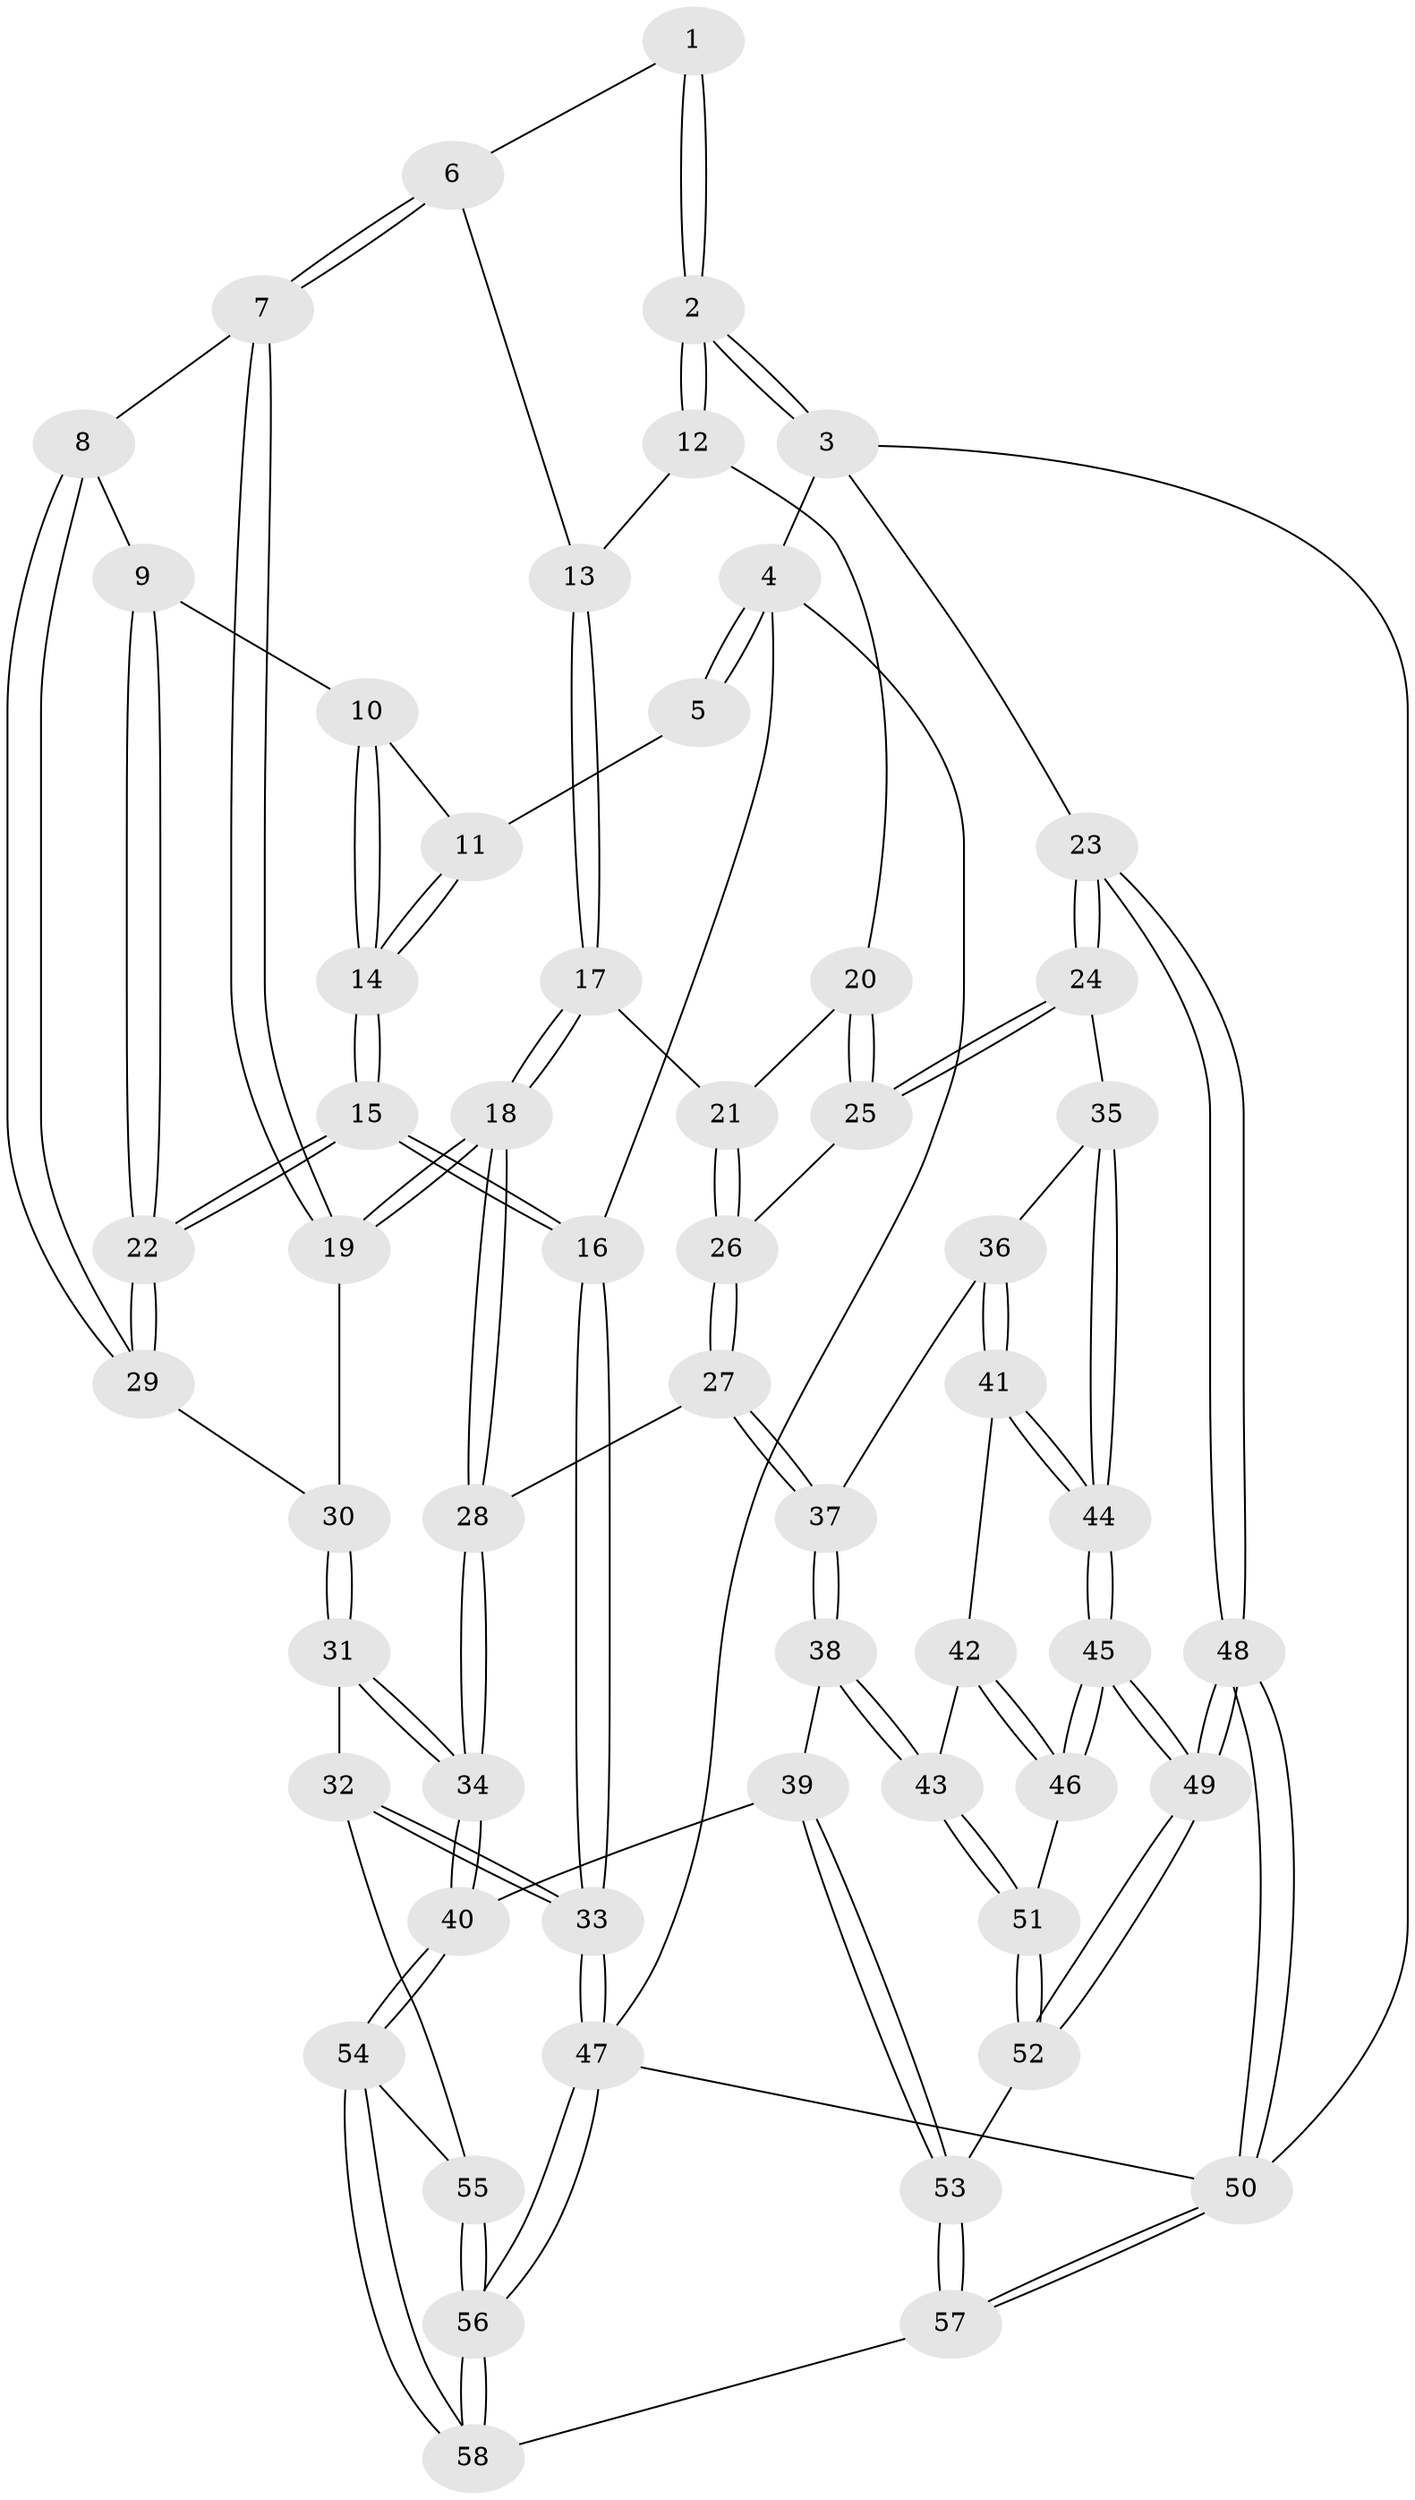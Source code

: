 // Generated by graph-tools (version 1.1) at 2025/27/03/09/25 03:27:04]
// undirected, 58 vertices, 142 edges
graph export_dot {
graph [start="1"]
  node [color=gray90,style=filled];
  1 [pos="+0.640912034099174+0"];
  2 [pos="+1+0"];
  3 [pos="+1+0"];
  4 [pos="+0+0"];
  5 [pos="+0.1420663019265282+0"];
  6 [pos="+0.6222400716730735+0"];
  7 [pos="+0.421609825174293+0.21547759581516582"];
  8 [pos="+0.3717543909212556+0.19030843832952762"];
  9 [pos="+0.3035394881578997+0.11488184259440269"];
  10 [pos="+0.24597929292144405+0.02958710460278921"];
  11 [pos="+0.18221528992117259+0"];
  12 [pos="+0.8995050161090992+0.10631173197181978"];
  13 [pos="+0.6920354194380471+0.10149341867139651"];
  14 [pos="+0.04897549806196882+0.250769712170326"];
  15 [pos="+0+0.352401391388756"];
  16 [pos="+0+0.36604911186240185"];
  17 [pos="+0.6909823559517215+0.17485936451142384"];
  18 [pos="+0.49312139074865824+0.33489654678827546"];
  19 [pos="+0.4919754147678865+0.3338609643086126"];
  20 [pos="+0.84910064507152+0.22248277805412622"];
  21 [pos="+0.8083348849363664+0.2376564525171797"];
  22 [pos="+0+0.3528285039280262"];
  23 [pos="+1+0.4347113492680173"];
  24 [pos="+1+0.4333823638000517"];
  25 [pos="+1+0.3972502434213486"];
  26 [pos="+0.7458354029050869+0.3816475625208296"];
  27 [pos="+0.6505515472889911+0.4559089763939951"];
  28 [pos="+0.4987941158724835+0.3466833527437807"];
  29 [pos="+0.10256974093663297+0.3642294156892529"];
  30 [pos="+0.20994796320821188+0.42462757969756076"];
  31 [pos="+0.2886716592313896+0.6335837341691966"];
  32 [pos="+0.07972465882729068+0.6476182033830137"];
  33 [pos="+0+0.5689706711981355"];
  34 [pos="+0.32390586079633077+0.64835716161223"];
  35 [pos="+0.8316527732762895+0.5618251314992786"];
  36 [pos="+0.719419110968753+0.5116030272636365"];
  37 [pos="+0.6565161980877838+0.47230239837903104"];
  38 [pos="+0.585475929905045+0.6604856393387085"];
  39 [pos="+0.4962441655626925+0.6733972698127133"];
  40 [pos="+0.32728520187499544+0.6538259923788748"];
  41 [pos="+0.7340711617231804+0.6616316863124535"];
  42 [pos="+0.7333288073321697+0.664041145097714"];
  43 [pos="+0.6020265381587255+0.6877893472553245"];
  44 [pos="+0.8429217664463158+0.6509589670983242"];
  45 [pos="+0.8793937003712706+0.8158648535612507"];
  46 [pos="+0.7670763881759588+0.7744796354960852"];
  47 [pos="+0+1"];
  48 [pos="+1+1"];
  49 [pos="+0.975242495797527+0.9220226797289013"];
  50 [pos="+1+1"];
  51 [pos="+0.6317146518430143+0.7507294428274788"];
  52 [pos="+0.5547065935316375+0.9203558819424494"];
  53 [pos="+0.49437351484956876+0.9653898969808127"];
  54 [pos="+0.31890343982885694+1"];
  55 [pos="+0.09832997826601057+0.7158907759823295"];
  56 [pos="+0+1"];
  57 [pos="+0.33698545139770997+1"];
  58 [pos="+0.3272375919078306+1"];
  1 -- 2;
  1 -- 2;
  1 -- 6;
  2 -- 3;
  2 -- 3;
  2 -- 12;
  2 -- 12;
  3 -- 4;
  3 -- 23;
  3 -- 50;
  4 -- 5;
  4 -- 5;
  4 -- 16;
  4 -- 47;
  5 -- 11;
  6 -- 7;
  6 -- 7;
  6 -- 13;
  7 -- 8;
  7 -- 19;
  7 -- 19;
  8 -- 9;
  8 -- 29;
  8 -- 29;
  9 -- 10;
  9 -- 22;
  9 -- 22;
  10 -- 11;
  10 -- 14;
  10 -- 14;
  11 -- 14;
  11 -- 14;
  12 -- 13;
  12 -- 20;
  13 -- 17;
  13 -- 17;
  14 -- 15;
  14 -- 15;
  15 -- 16;
  15 -- 16;
  15 -- 22;
  15 -- 22;
  16 -- 33;
  16 -- 33;
  17 -- 18;
  17 -- 18;
  17 -- 21;
  18 -- 19;
  18 -- 19;
  18 -- 28;
  18 -- 28;
  19 -- 30;
  20 -- 21;
  20 -- 25;
  20 -- 25;
  21 -- 26;
  21 -- 26;
  22 -- 29;
  22 -- 29;
  23 -- 24;
  23 -- 24;
  23 -- 48;
  23 -- 48;
  24 -- 25;
  24 -- 25;
  24 -- 35;
  25 -- 26;
  26 -- 27;
  26 -- 27;
  27 -- 28;
  27 -- 37;
  27 -- 37;
  28 -- 34;
  28 -- 34;
  29 -- 30;
  30 -- 31;
  30 -- 31;
  31 -- 32;
  31 -- 34;
  31 -- 34;
  32 -- 33;
  32 -- 33;
  32 -- 55;
  33 -- 47;
  33 -- 47;
  34 -- 40;
  34 -- 40;
  35 -- 36;
  35 -- 44;
  35 -- 44;
  36 -- 37;
  36 -- 41;
  36 -- 41;
  37 -- 38;
  37 -- 38;
  38 -- 39;
  38 -- 43;
  38 -- 43;
  39 -- 40;
  39 -- 53;
  39 -- 53;
  40 -- 54;
  40 -- 54;
  41 -- 42;
  41 -- 44;
  41 -- 44;
  42 -- 43;
  42 -- 46;
  42 -- 46;
  43 -- 51;
  43 -- 51;
  44 -- 45;
  44 -- 45;
  45 -- 46;
  45 -- 46;
  45 -- 49;
  45 -- 49;
  46 -- 51;
  47 -- 56;
  47 -- 56;
  47 -- 50;
  48 -- 49;
  48 -- 49;
  48 -- 50;
  48 -- 50;
  49 -- 52;
  49 -- 52;
  50 -- 57;
  50 -- 57;
  51 -- 52;
  51 -- 52;
  52 -- 53;
  53 -- 57;
  53 -- 57;
  54 -- 55;
  54 -- 58;
  54 -- 58;
  55 -- 56;
  55 -- 56;
  56 -- 58;
  56 -- 58;
  57 -- 58;
}
